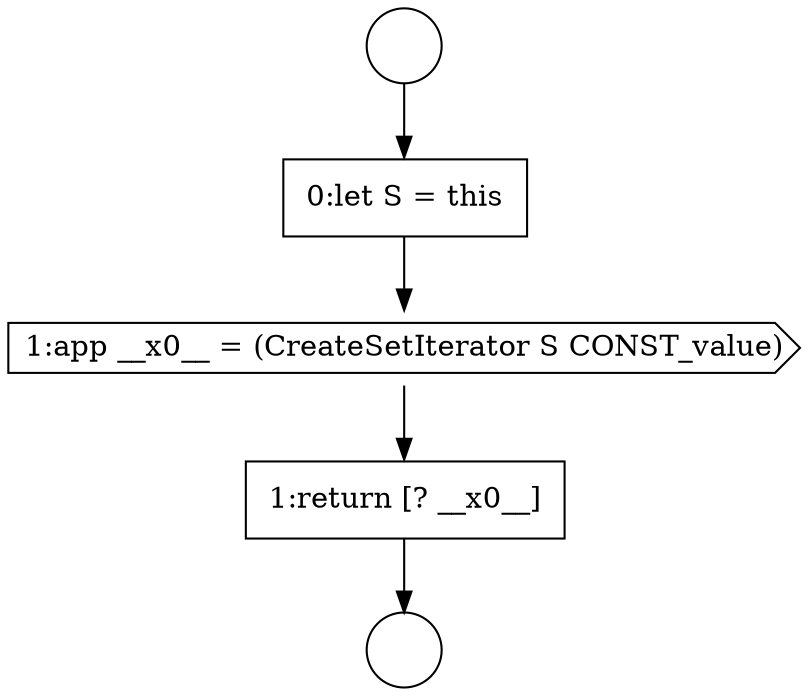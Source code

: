 digraph {
  node17279 [shape=none, margin=0, label=<<font color="black">
    <table border="0" cellborder="1" cellspacing="0" cellpadding="10">
      <tr><td align="left">1:return [? __x0__]</td></tr>
    </table>
  </font>> color="black" fillcolor="white" style=filled]
  node17278 [shape=cds, label=<<font color="black">1:app __x0__ = (CreateSetIterator S CONST_value)</font>> color="black" fillcolor="white" style=filled]
  node17275 [shape=circle label=" " color="black" fillcolor="white" style=filled]
  node17276 [shape=circle label=" " color="black" fillcolor="white" style=filled]
  node17277 [shape=none, margin=0, label=<<font color="black">
    <table border="0" cellborder="1" cellspacing="0" cellpadding="10">
      <tr><td align="left">0:let S = this</td></tr>
    </table>
  </font>> color="black" fillcolor="white" style=filled]
  node17275 -> node17277 [ color="black"]
  node17277 -> node17278 [ color="black"]
  node17278 -> node17279 [ color="black"]
  node17279 -> node17276 [ color="black"]
}
